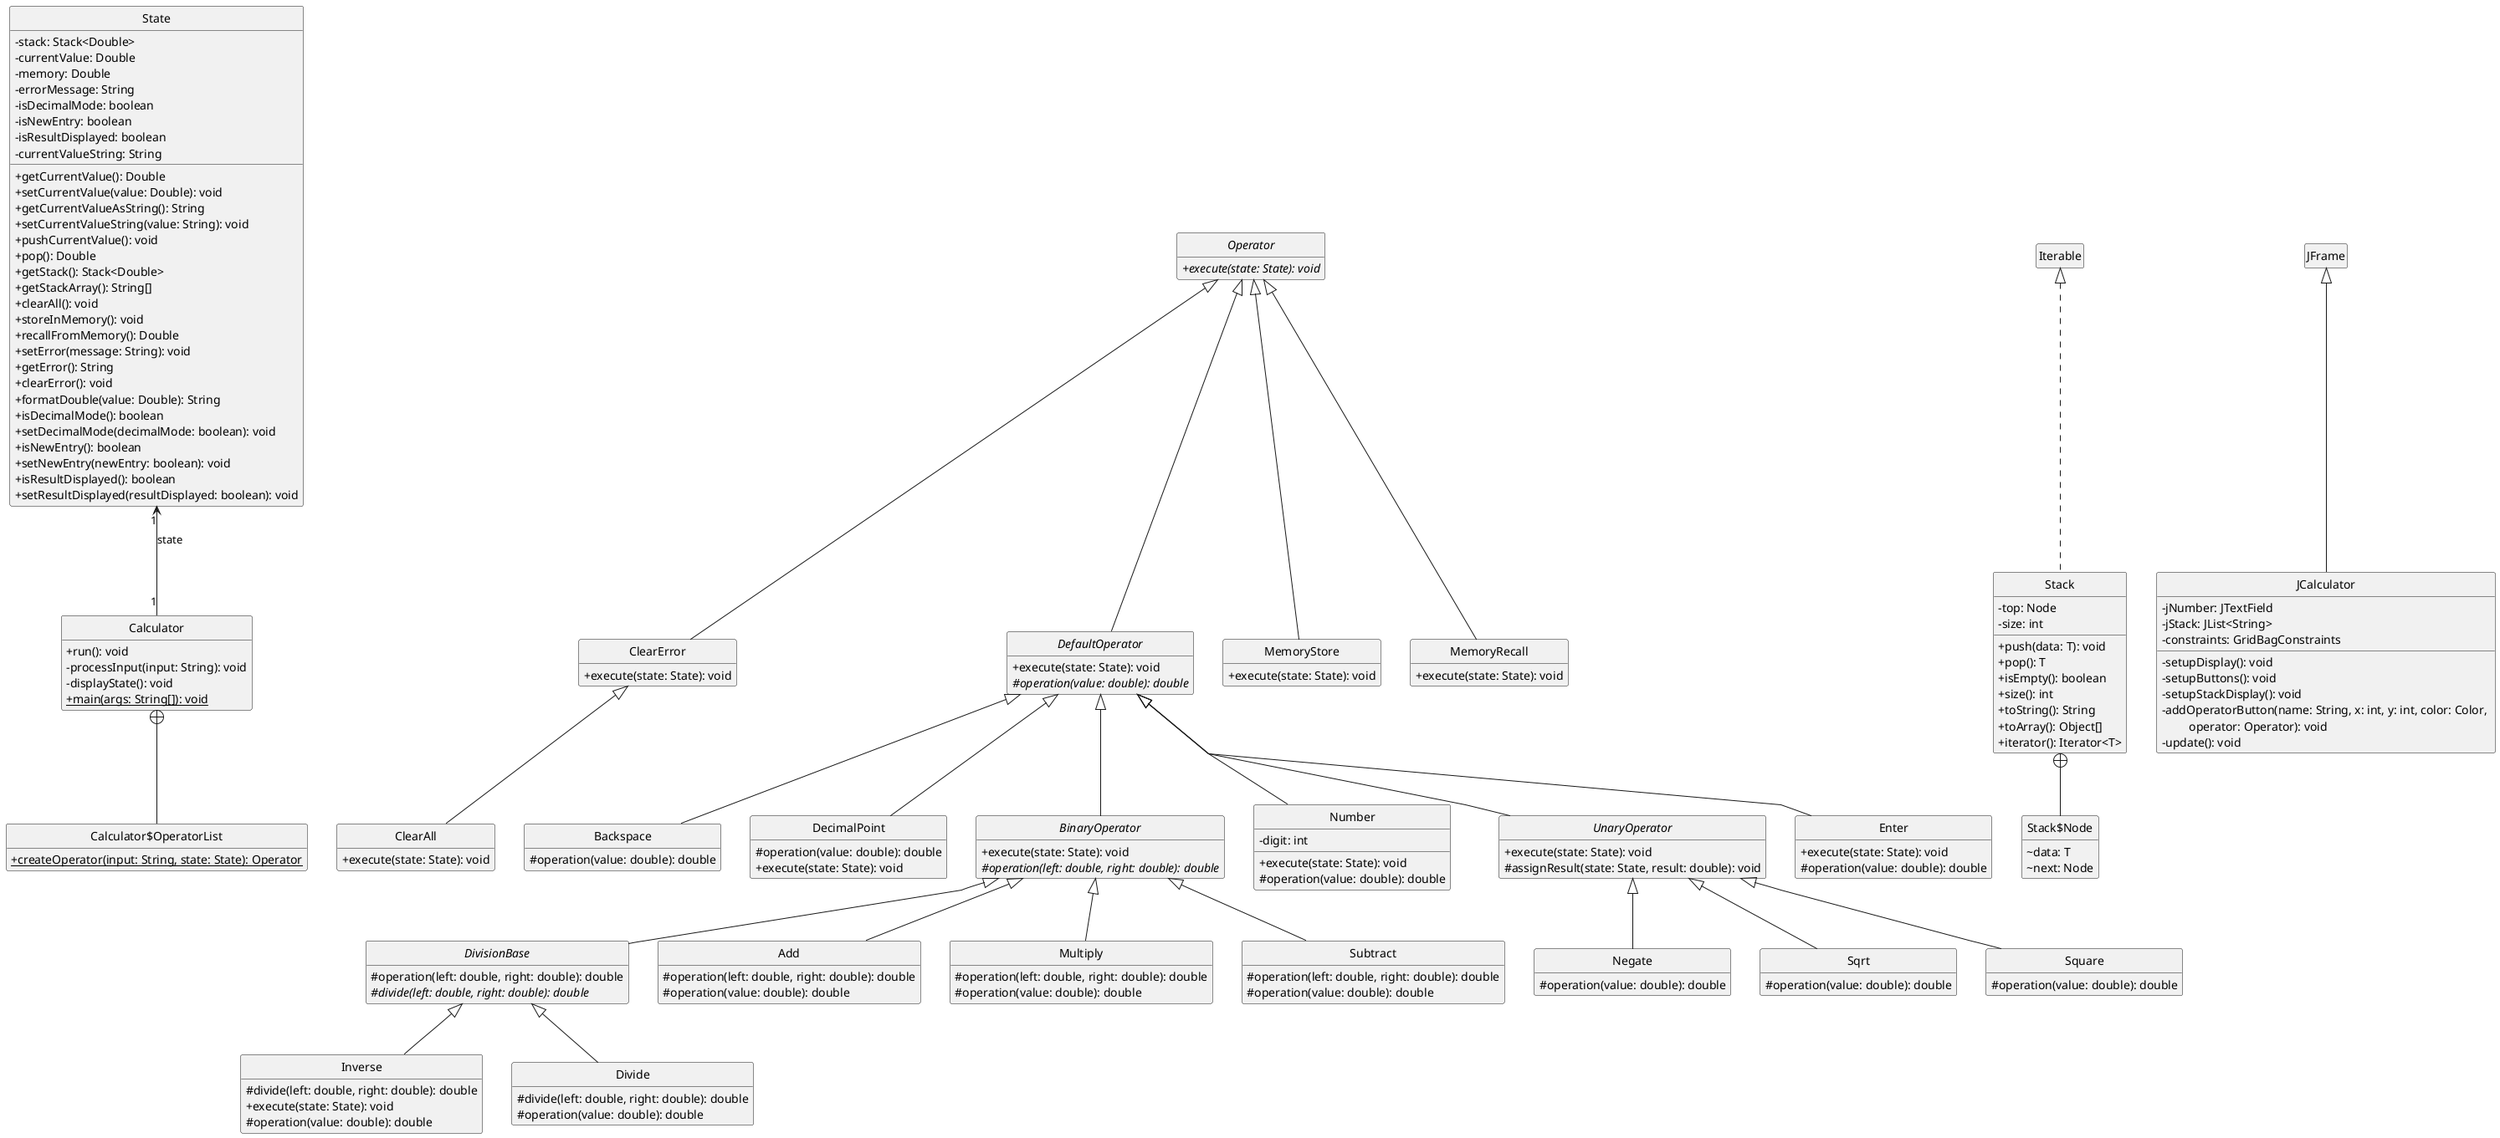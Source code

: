 @startuml

' STATIC
' Generated by CTP - https://github.com/samuelroland/ctp

' Style
hide empty members
hide circle
skinparam classAttributeIconSize 0
skinparam linetype polyline

remove *Test*
remove Main

' Additions
Calculator "1"-u->"1" State: state


' REMOVE
' - state: State

' ENDSTATIC
class Backspace {
	# operation(value: double): double
}

class DecimalPoint {
	# operation(value: double): double
	+ execute(state: State): void
}

class Inverse {
	# divide(left: double, right: double): double
	+ execute(state: State): void
	# operation(value: double): double
}

abstract class BinaryOperator {
	+ execute(state: State): void
	# {abstract}operation(left: double, right: double): double
}

abstract class Operator {
	+ {abstract}execute(state: State): void
}

abstract class DivisionBase {
	# operation(left: double, right: double): double
	# {abstract}divide(left: double, right: double): double
}

class ClearError {
	+ execute(state: State): void
}

class TestUtils {
	+ {static} getComponentByName(container: Container, name: String): Component
	+ {static} getButtonByLabel(container: Container, label: String): JButton
}

class Main {
	+ {static} main(args: String): void
}

class Add {
	# operation(left: double, right: double): double
	# operation(value: double): double
}

class Stack {
	- top: Node
	- size: int
	+ push(data: T): void
	+ pop(): T
	+ isEmpty(): boolean
	+ size(): int
	+ toString(): String
	+ toArray(): Object[]
	+ iterator(): Iterator<T>
}


class Stack$Node {
	~ data: T
	~ next: Node
}

class ClearAll {
	+ execute(state: State): void
}

abstract class DefaultOperator {
	+ execute(state: State): void
	# {abstract}operation(value: double): double
}

class Divide {
	# divide(left: double, right: double): double
	# operation(value: double): double
}

class Negate {
	# operation(value: double): double
}

class MemoryStore {
	+ execute(state: State): void
}

class State {
	- stack: Stack<Double>
	- currentValue: Double
	- memory: Double
	- errorMessage: String
	- isDecimalMode: boolean
	- isNewEntry: boolean
	- isResultDisplayed: boolean
	- currentValueString: String
	+ getCurrentValue(): Double
	+ setCurrentValue(value: Double): void
	+ getCurrentValueAsString(): String
	+ setCurrentValueString(value: String): void
	+ pushCurrentValue(): void
	+ pop(): Double
	+ getStack(): Stack<Double>
	+ getStackArray(): String[]
	+ clearAll(): void
	+ storeInMemory(): void
	+ recallFromMemory(): Double
	+ setError(message: String): void
	+ getError(): String
	+ clearError(): void
	+ formatDouble(value: Double): String
	+ isDecimalMode(): boolean
	+ setDecimalMode(decimalMode: boolean): void
	+ isNewEntry(): boolean
	+ setNewEntry(newEntry: boolean): void
	+ isResultDisplayed(): boolean
	+ setResultDisplayed(resultDisplayed: boolean): void
}


class Number {
	- digit: int
	+ execute(state: State): void
	# operation(value: double): double
}


class MemoryRecall {
	+ execute(state: State): void
}

class StackTest {
	- stack: Stack<Integer>
	+ setUp(): void
	+ testPushAndToString(): void
	+ testPop(): void
	+ testToArray(): void
	+ testIterator(): void
	+ testIsEmpty(): void
	+ testSize(): void
	+ testPopFromEmptyStack(): void
}


class Calculator {
	
	+ run(): void
	- processInput(input: String): void
	- displayState(): void
	+ {static} main(args: String[]): void
}


class Calculator$OperatorList {
	+ {static} createOperator(input: String, state: State): Operator
}

class Multiply {
	# operation(left: double, right: double): double
	# operation(value: double): double
}

class CalculatorTest {
	- calculator: Calculator
	- outputStream: ByteArrayOutputStream
	+ setUp(): void
	- simulateInput(input: String): void
	- getConsoleOutput(): String
	+ testAddition(): void
	+ testSubtraction(): void
	+ testMultiplication(): void
	+ testDivision(): void
	+ testSquareRoot(): void
	+ testSquare(): void
	+ testNegate(): void
	+ testEnterPushesValueToStack(): void
	+ testMemoryStoreAndRecall(): void
	+ testClearAll(): void
	+ testDivisionByZero(): void
	+ testInvalidInput(): void
	+ testBackspace(): void
}


class Sqrt {
	# operation(value: double): double
}

class JCalculator {
	
	- jNumber: JTextField
	- jStack: JList<String>
	- constraints: GridBagConstraints
	- setupDisplay(): void
	- setupButtons(): void
	- setupStackDisplay(): void
	- addOperatorButton(name: String, x: int, y: int, color: Color, \n\t operator: Operator): void
	- update(): void
}


class Square {
	# operation(value: double): double
}

abstract class UnaryOperator {
	+ execute(state: State): void
	# assignResult(state: State, result: double): void
}

class JCalculatorTest {
	- calculator: JCalculator
	- displayField: JTextField
	- stackDisplay: JList<String>
	+ setUp(): void
	- getStackContents(): String[]
	- clickButton(label: String): void
	+ testAdd(): void
	+ testBackspace(): void
	+ testClearAll(): void
	+ testClearError(): void
	+ testDecimalPoint(): void
	+ testDivide(): void
	+ testEnter(): void
	+ testInverse(): void
	+ testMemoryRecallAndStore(): void
	+ testMultiply(): void
	+ testNegate(): void
	+ testNumber(): void
	+ testSqrt(): void
	+ testSquare(): void
	+ testSubtract(): void
}


class Enter {
	+ execute(state: State): void
	# operation(value: double): double
}

class Subtract {
	# operation(left: double, right: double): double
	# operation(value: double): double
}

class StateTest {
	
	+ setUp(): void
	+ testStackOperations(): void
	+ testCurrentValue(): void
	+ testMemoryOperations(): void
	+ testErrorHandling(): void
	+ testClearAll(): void
	+ testFlags(): void
	+ testStackToArray(): void
	+ testCurrentValueAsString(): void
}




DefaultOperator <|-- Backspace
DefaultOperator <|-- DecimalPoint
DivisionBase <|-- Inverse
DefaultOperator <|-- BinaryOperator
BinaryOperator <|-- DivisionBase
Operator <|-- ClearError
BinaryOperator <|-- Add
Iterable <|.. Stack
Stack +-- Stack$Node
ClearError <|-- ClearAll
Operator <|-- DefaultOperator
DivisionBase <|-- Divide
UnaryOperator <|-- Negate
Operator <|-- MemoryStore
DefaultOperator <|-- Number
Operator <|-- MemoryRecall
Calculator +-- Calculator$OperatorList
BinaryOperator <|-- Multiply
UnaryOperator <|-- Sqrt
JFrame <|-- JCalculator
UnaryOperator <|-- Square
DefaultOperator <|-- UnaryOperator
DefaultOperator <|-- Enter
BinaryOperator <|-- Subtract
@enduml
